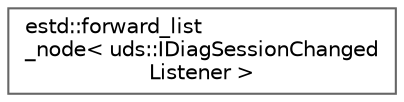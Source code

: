 digraph "Graphical Class Hierarchy"
{
 // LATEX_PDF_SIZE
  bgcolor="transparent";
  edge [fontname=Helvetica,fontsize=10,labelfontname=Helvetica,labelfontsize=10];
  node [fontname=Helvetica,fontsize=10,shape=box,height=0.2,width=0.4];
  rankdir="LR";
  Node0 [id="Node000000",label="estd::forward_list\l_node\< uds::IDiagSessionChanged\lListener \>",height=0.2,width=0.4,color="grey40", fillcolor="white", style="filled",URL="$d7/d3f/classestd_1_1forward__list__node.html",tooltip=" "];
}
